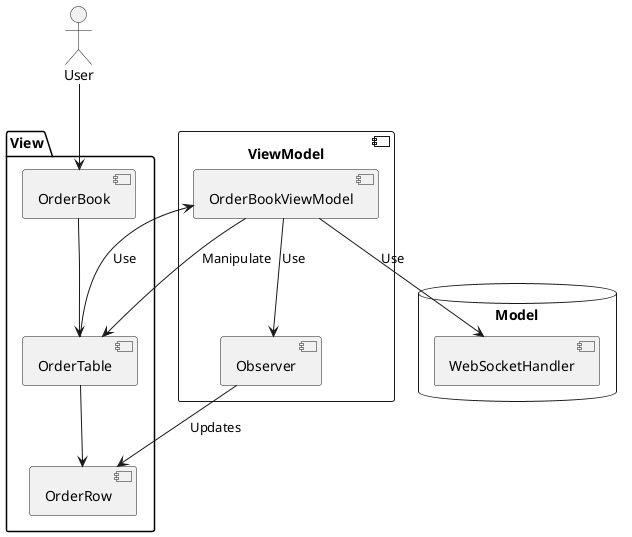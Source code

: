 @startuml
actor User

package "View" {
  [OrderBook]
  [OrderTable]
  [OrderRow]
}

database "Model" {
  [WebSocketHandler]
}

component "ViewModel" {
  [OrderBookViewModel]
  [Observer]
}

User --> [OrderBook]
[OrderBook] --> [OrderTable]
[OrderTable] --> [OrderRow]

[OrderTable] --> [OrderBookViewModel] : Use

[OrderBookViewModel] --> [OrderTable] : Manipulate
[OrderBookViewModel] --> [WebSocketHandler] : Use
[OrderBookViewModel] --> [Observer] : Use

[Observer] --> [OrderRow] : Updates

@enduml
